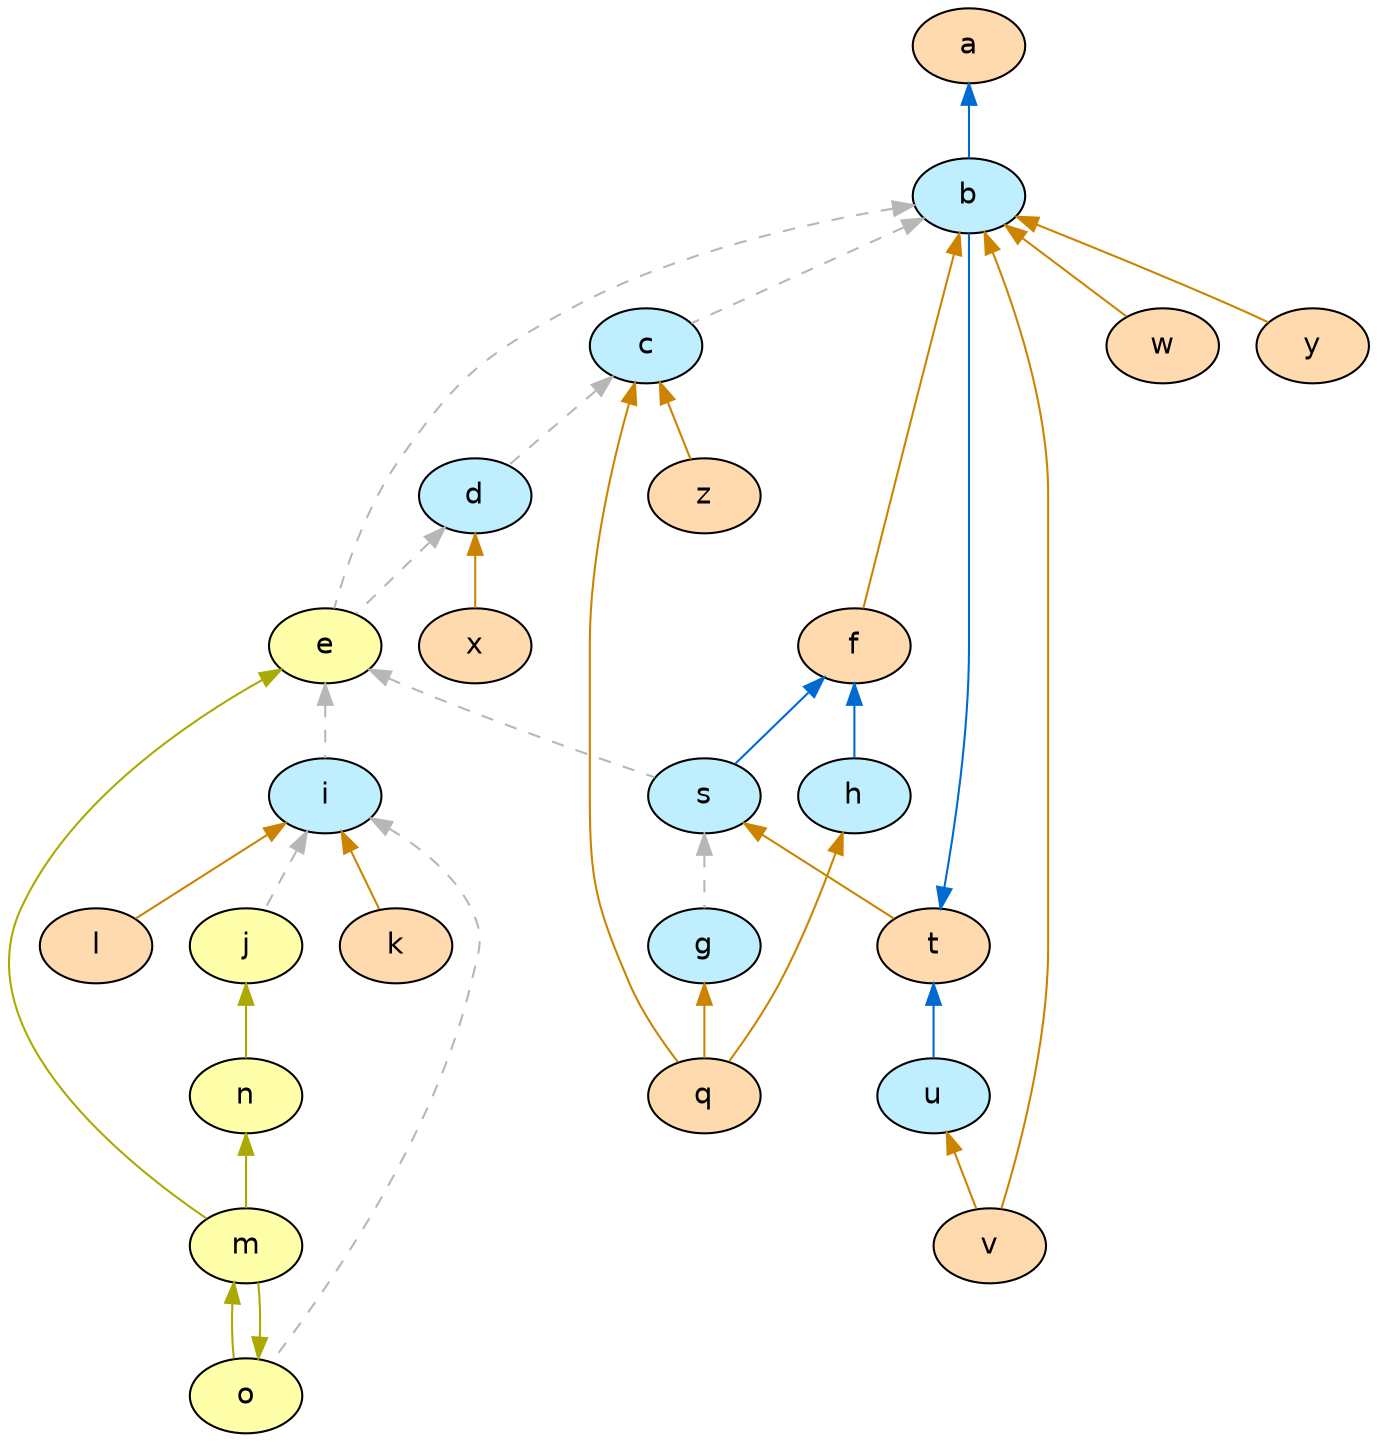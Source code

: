 digraph G {
  node [shape=oval style=filled fontname=Helvetica fontsize=14]
  node [fillcolor="#bfefff" fontcolor="#000000"] b c d s g h i u;
  node [fillcolor="#ffdaaf" fontcolor="#000000"] a t f k l q v w x y z;
  node [fillcolor="#FFFFAA" fontcolor="#000000"] e j m o n;
  node [fillcolor="white" fontcolor="black"];
  edge [dir=back, color="#006ad1", style="solid"]
        "a" -> "b"
        "t" -> "b"
        "f" -> "h"
        "f" -> "s"
        "t" -> "u"
  edge [dir=back, color="#b7b7b7", style="dashed"]
        "b" -> "c"
        "c" -> "d"
        "b" -> "e"
        "d" -> "e"
        "s" -> "g"
        "e" -> "i"
        "i" -> "j"
        "i" -> "o"
        "e" -> "s"
  edge [dir=back, color="#cc8400", style="solid"]
        "b" -> "f"
        "i" -> "k"
        "i" -> "l"
        "g" -> "q"
        "h" -> "q"
        "c" -> "q"
        "s" -> "t"
        "b" -> "v"
        "u" -> "v"
        "b" -> "w"
        "d" -> "x"
        "b" -> "y"
        "c" -> "z"
  edge [dir=back, color="#AAAA00", style="solid"]
        "e" -> "m"
        "o" -> "m"
        "n" -> "m"
        "j" -> "n"
        "m" -> "o"
}
